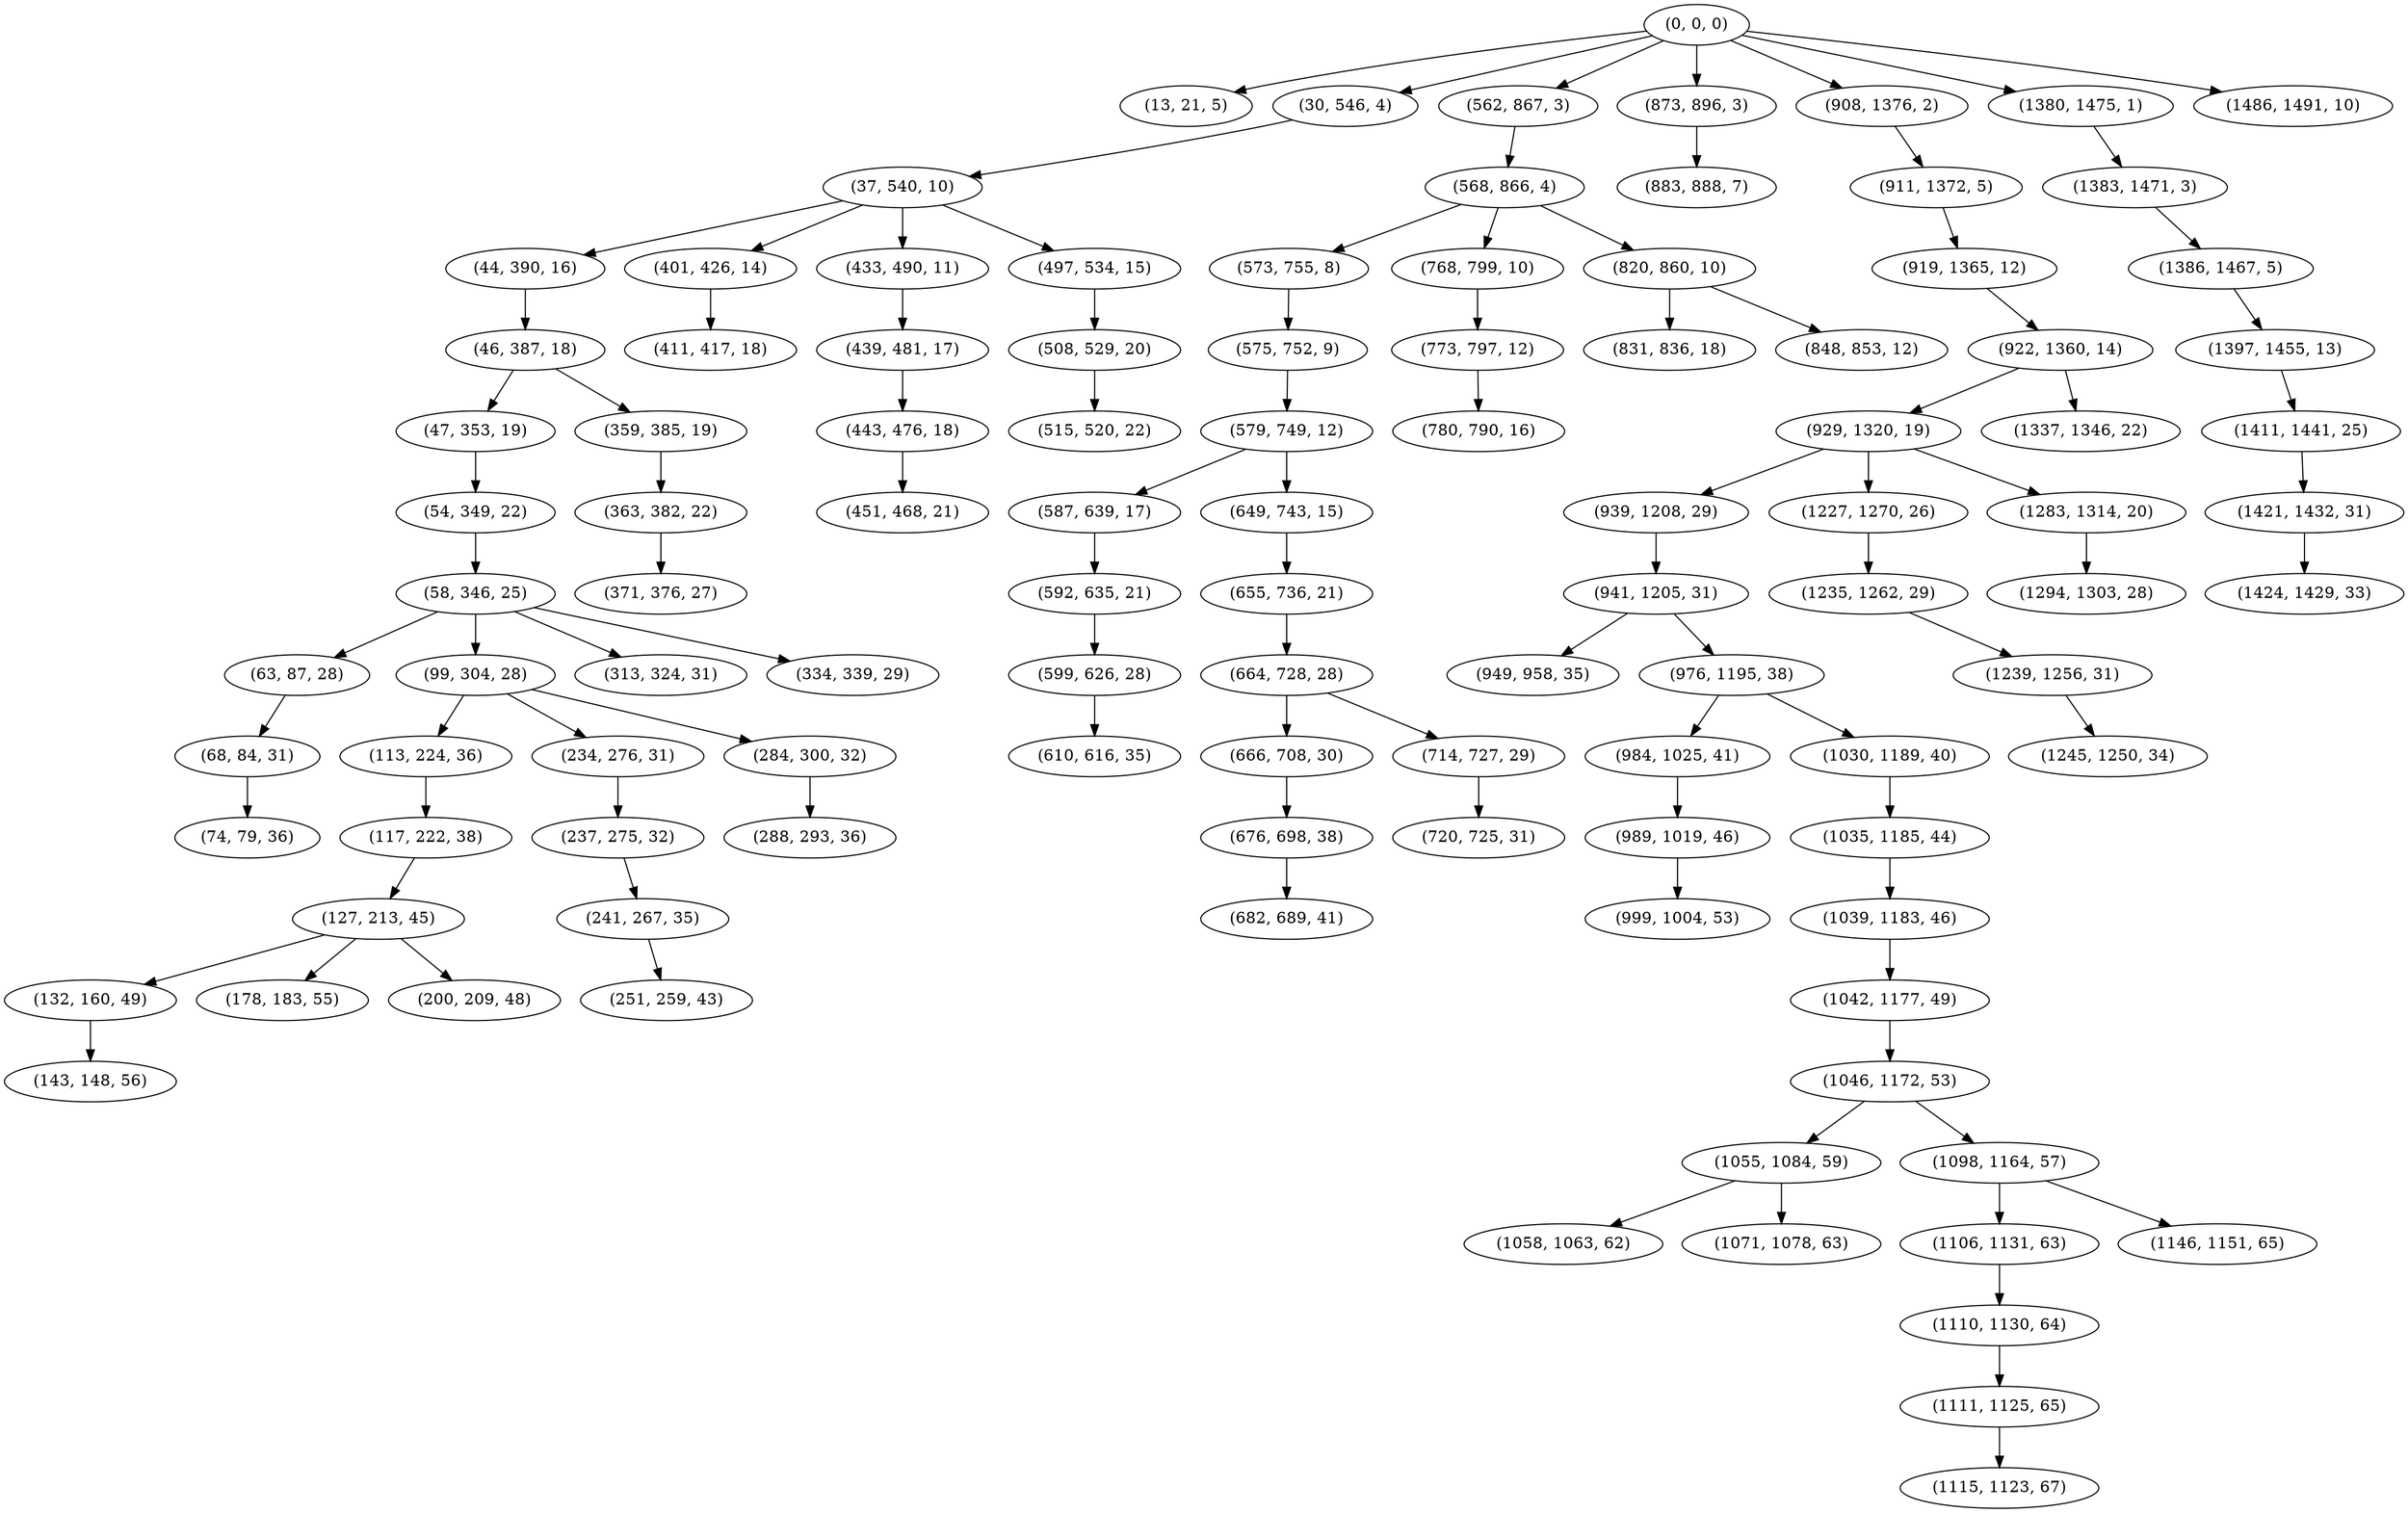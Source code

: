 digraph tree {
    "(0, 0, 0)";
    "(13, 21, 5)";
    "(30, 546, 4)";
    "(37, 540, 10)";
    "(44, 390, 16)";
    "(46, 387, 18)";
    "(47, 353, 19)";
    "(54, 349, 22)";
    "(58, 346, 25)";
    "(63, 87, 28)";
    "(68, 84, 31)";
    "(74, 79, 36)";
    "(99, 304, 28)";
    "(113, 224, 36)";
    "(117, 222, 38)";
    "(127, 213, 45)";
    "(132, 160, 49)";
    "(143, 148, 56)";
    "(178, 183, 55)";
    "(200, 209, 48)";
    "(234, 276, 31)";
    "(237, 275, 32)";
    "(241, 267, 35)";
    "(251, 259, 43)";
    "(284, 300, 32)";
    "(288, 293, 36)";
    "(313, 324, 31)";
    "(334, 339, 29)";
    "(359, 385, 19)";
    "(363, 382, 22)";
    "(371, 376, 27)";
    "(401, 426, 14)";
    "(411, 417, 18)";
    "(433, 490, 11)";
    "(439, 481, 17)";
    "(443, 476, 18)";
    "(451, 468, 21)";
    "(497, 534, 15)";
    "(508, 529, 20)";
    "(515, 520, 22)";
    "(562, 867, 3)";
    "(568, 866, 4)";
    "(573, 755, 8)";
    "(575, 752, 9)";
    "(579, 749, 12)";
    "(587, 639, 17)";
    "(592, 635, 21)";
    "(599, 626, 28)";
    "(610, 616, 35)";
    "(649, 743, 15)";
    "(655, 736, 21)";
    "(664, 728, 28)";
    "(666, 708, 30)";
    "(676, 698, 38)";
    "(682, 689, 41)";
    "(714, 727, 29)";
    "(720, 725, 31)";
    "(768, 799, 10)";
    "(773, 797, 12)";
    "(780, 790, 16)";
    "(820, 860, 10)";
    "(831, 836, 18)";
    "(848, 853, 12)";
    "(873, 896, 3)";
    "(883, 888, 7)";
    "(908, 1376, 2)";
    "(911, 1372, 5)";
    "(919, 1365, 12)";
    "(922, 1360, 14)";
    "(929, 1320, 19)";
    "(939, 1208, 29)";
    "(941, 1205, 31)";
    "(949, 958, 35)";
    "(976, 1195, 38)";
    "(984, 1025, 41)";
    "(989, 1019, 46)";
    "(999, 1004, 53)";
    "(1030, 1189, 40)";
    "(1035, 1185, 44)";
    "(1039, 1183, 46)";
    "(1042, 1177, 49)";
    "(1046, 1172, 53)";
    "(1055, 1084, 59)";
    "(1058, 1063, 62)";
    "(1071, 1078, 63)";
    "(1098, 1164, 57)";
    "(1106, 1131, 63)";
    "(1110, 1130, 64)";
    "(1111, 1125, 65)";
    "(1115, 1123, 67)";
    "(1146, 1151, 65)";
    "(1227, 1270, 26)";
    "(1235, 1262, 29)";
    "(1239, 1256, 31)";
    "(1245, 1250, 34)";
    "(1283, 1314, 20)";
    "(1294, 1303, 28)";
    "(1337, 1346, 22)";
    "(1380, 1475, 1)";
    "(1383, 1471, 3)";
    "(1386, 1467, 5)";
    "(1397, 1455, 13)";
    "(1411, 1441, 25)";
    "(1421, 1432, 31)";
    "(1424, 1429, 33)";
    "(1486, 1491, 10)";
    "(0, 0, 0)" -> "(13, 21, 5)";
    "(0, 0, 0)" -> "(30, 546, 4)";
    "(0, 0, 0)" -> "(562, 867, 3)";
    "(0, 0, 0)" -> "(873, 896, 3)";
    "(0, 0, 0)" -> "(908, 1376, 2)";
    "(0, 0, 0)" -> "(1380, 1475, 1)";
    "(0, 0, 0)" -> "(1486, 1491, 10)";
    "(30, 546, 4)" -> "(37, 540, 10)";
    "(37, 540, 10)" -> "(44, 390, 16)";
    "(37, 540, 10)" -> "(401, 426, 14)";
    "(37, 540, 10)" -> "(433, 490, 11)";
    "(37, 540, 10)" -> "(497, 534, 15)";
    "(44, 390, 16)" -> "(46, 387, 18)";
    "(46, 387, 18)" -> "(47, 353, 19)";
    "(46, 387, 18)" -> "(359, 385, 19)";
    "(47, 353, 19)" -> "(54, 349, 22)";
    "(54, 349, 22)" -> "(58, 346, 25)";
    "(58, 346, 25)" -> "(63, 87, 28)";
    "(58, 346, 25)" -> "(99, 304, 28)";
    "(58, 346, 25)" -> "(313, 324, 31)";
    "(58, 346, 25)" -> "(334, 339, 29)";
    "(63, 87, 28)" -> "(68, 84, 31)";
    "(68, 84, 31)" -> "(74, 79, 36)";
    "(99, 304, 28)" -> "(113, 224, 36)";
    "(99, 304, 28)" -> "(234, 276, 31)";
    "(99, 304, 28)" -> "(284, 300, 32)";
    "(113, 224, 36)" -> "(117, 222, 38)";
    "(117, 222, 38)" -> "(127, 213, 45)";
    "(127, 213, 45)" -> "(132, 160, 49)";
    "(127, 213, 45)" -> "(178, 183, 55)";
    "(127, 213, 45)" -> "(200, 209, 48)";
    "(132, 160, 49)" -> "(143, 148, 56)";
    "(234, 276, 31)" -> "(237, 275, 32)";
    "(237, 275, 32)" -> "(241, 267, 35)";
    "(241, 267, 35)" -> "(251, 259, 43)";
    "(284, 300, 32)" -> "(288, 293, 36)";
    "(359, 385, 19)" -> "(363, 382, 22)";
    "(363, 382, 22)" -> "(371, 376, 27)";
    "(401, 426, 14)" -> "(411, 417, 18)";
    "(433, 490, 11)" -> "(439, 481, 17)";
    "(439, 481, 17)" -> "(443, 476, 18)";
    "(443, 476, 18)" -> "(451, 468, 21)";
    "(497, 534, 15)" -> "(508, 529, 20)";
    "(508, 529, 20)" -> "(515, 520, 22)";
    "(562, 867, 3)" -> "(568, 866, 4)";
    "(568, 866, 4)" -> "(573, 755, 8)";
    "(568, 866, 4)" -> "(768, 799, 10)";
    "(568, 866, 4)" -> "(820, 860, 10)";
    "(573, 755, 8)" -> "(575, 752, 9)";
    "(575, 752, 9)" -> "(579, 749, 12)";
    "(579, 749, 12)" -> "(587, 639, 17)";
    "(579, 749, 12)" -> "(649, 743, 15)";
    "(587, 639, 17)" -> "(592, 635, 21)";
    "(592, 635, 21)" -> "(599, 626, 28)";
    "(599, 626, 28)" -> "(610, 616, 35)";
    "(649, 743, 15)" -> "(655, 736, 21)";
    "(655, 736, 21)" -> "(664, 728, 28)";
    "(664, 728, 28)" -> "(666, 708, 30)";
    "(664, 728, 28)" -> "(714, 727, 29)";
    "(666, 708, 30)" -> "(676, 698, 38)";
    "(676, 698, 38)" -> "(682, 689, 41)";
    "(714, 727, 29)" -> "(720, 725, 31)";
    "(768, 799, 10)" -> "(773, 797, 12)";
    "(773, 797, 12)" -> "(780, 790, 16)";
    "(820, 860, 10)" -> "(831, 836, 18)";
    "(820, 860, 10)" -> "(848, 853, 12)";
    "(873, 896, 3)" -> "(883, 888, 7)";
    "(908, 1376, 2)" -> "(911, 1372, 5)";
    "(911, 1372, 5)" -> "(919, 1365, 12)";
    "(919, 1365, 12)" -> "(922, 1360, 14)";
    "(922, 1360, 14)" -> "(929, 1320, 19)";
    "(922, 1360, 14)" -> "(1337, 1346, 22)";
    "(929, 1320, 19)" -> "(939, 1208, 29)";
    "(929, 1320, 19)" -> "(1227, 1270, 26)";
    "(929, 1320, 19)" -> "(1283, 1314, 20)";
    "(939, 1208, 29)" -> "(941, 1205, 31)";
    "(941, 1205, 31)" -> "(949, 958, 35)";
    "(941, 1205, 31)" -> "(976, 1195, 38)";
    "(976, 1195, 38)" -> "(984, 1025, 41)";
    "(976, 1195, 38)" -> "(1030, 1189, 40)";
    "(984, 1025, 41)" -> "(989, 1019, 46)";
    "(989, 1019, 46)" -> "(999, 1004, 53)";
    "(1030, 1189, 40)" -> "(1035, 1185, 44)";
    "(1035, 1185, 44)" -> "(1039, 1183, 46)";
    "(1039, 1183, 46)" -> "(1042, 1177, 49)";
    "(1042, 1177, 49)" -> "(1046, 1172, 53)";
    "(1046, 1172, 53)" -> "(1055, 1084, 59)";
    "(1046, 1172, 53)" -> "(1098, 1164, 57)";
    "(1055, 1084, 59)" -> "(1058, 1063, 62)";
    "(1055, 1084, 59)" -> "(1071, 1078, 63)";
    "(1098, 1164, 57)" -> "(1106, 1131, 63)";
    "(1098, 1164, 57)" -> "(1146, 1151, 65)";
    "(1106, 1131, 63)" -> "(1110, 1130, 64)";
    "(1110, 1130, 64)" -> "(1111, 1125, 65)";
    "(1111, 1125, 65)" -> "(1115, 1123, 67)";
    "(1227, 1270, 26)" -> "(1235, 1262, 29)";
    "(1235, 1262, 29)" -> "(1239, 1256, 31)";
    "(1239, 1256, 31)" -> "(1245, 1250, 34)";
    "(1283, 1314, 20)" -> "(1294, 1303, 28)";
    "(1380, 1475, 1)" -> "(1383, 1471, 3)";
    "(1383, 1471, 3)" -> "(1386, 1467, 5)";
    "(1386, 1467, 5)" -> "(1397, 1455, 13)";
    "(1397, 1455, 13)" -> "(1411, 1441, 25)";
    "(1411, 1441, 25)" -> "(1421, 1432, 31)";
    "(1421, 1432, 31)" -> "(1424, 1429, 33)";
}
